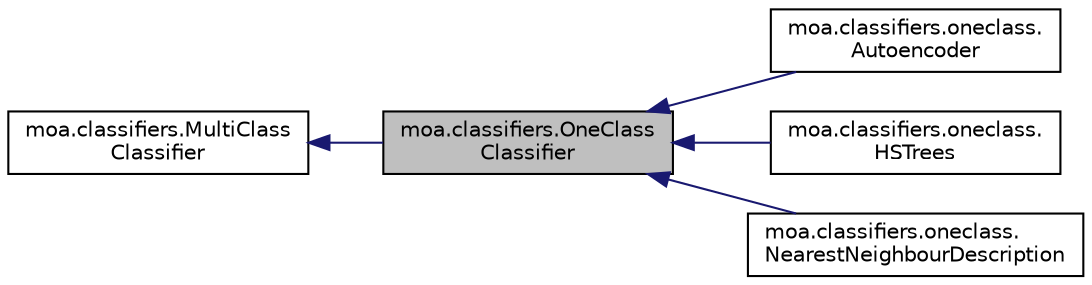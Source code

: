 digraph "moa.classifiers.OneClassClassifier"
{
 // LATEX_PDF_SIZE
  edge [fontname="Helvetica",fontsize="10",labelfontname="Helvetica",labelfontsize="10"];
  node [fontname="Helvetica",fontsize="10",shape=record];
  rankdir="LR";
  Node1 [label="moa.classifiers.OneClass\lClassifier",height=0.2,width=0.4,color="black", fillcolor="grey75", style="filled", fontcolor="black",tooltip=" "];
  Node2 -> Node1 [dir="back",color="midnightblue",fontsize="10",style="solid"];
  Node2 [label="moa.classifiers.MultiClass\lClassifier",height=0.2,width=0.4,color="black", fillcolor="white", style="filled",URL="$interfacemoa_1_1classifiers_1_1_multi_class_classifier.html",tooltip=" "];
  Node1 -> Node3 [dir="back",color="midnightblue",fontsize="10",style="solid"];
  Node3 [label="moa.classifiers.oneclass.\lAutoencoder",height=0.2,width=0.4,color="black", fillcolor="white", style="filled",URL="$classmoa_1_1classifiers_1_1oneclass_1_1_autoencoder.html",tooltip=" "];
  Node1 -> Node4 [dir="back",color="midnightblue",fontsize="10",style="solid"];
  Node4 [label="moa.classifiers.oneclass.\lHSTrees",height=0.2,width=0.4,color="black", fillcolor="white", style="filled",URL="$classmoa_1_1classifiers_1_1oneclass_1_1_h_s_trees.html",tooltip=" "];
  Node1 -> Node5 [dir="back",color="midnightblue",fontsize="10",style="solid"];
  Node5 [label="moa.classifiers.oneclass.\lNearestNeighbourDescription",height=0.2,width=0.4,color="black", fillcolor="white", style="filled",URL="$classmoa_1_1classifiers_1_1oneclass_1_1_nearest_neighbour_description.html",tooltip=" "];
}
